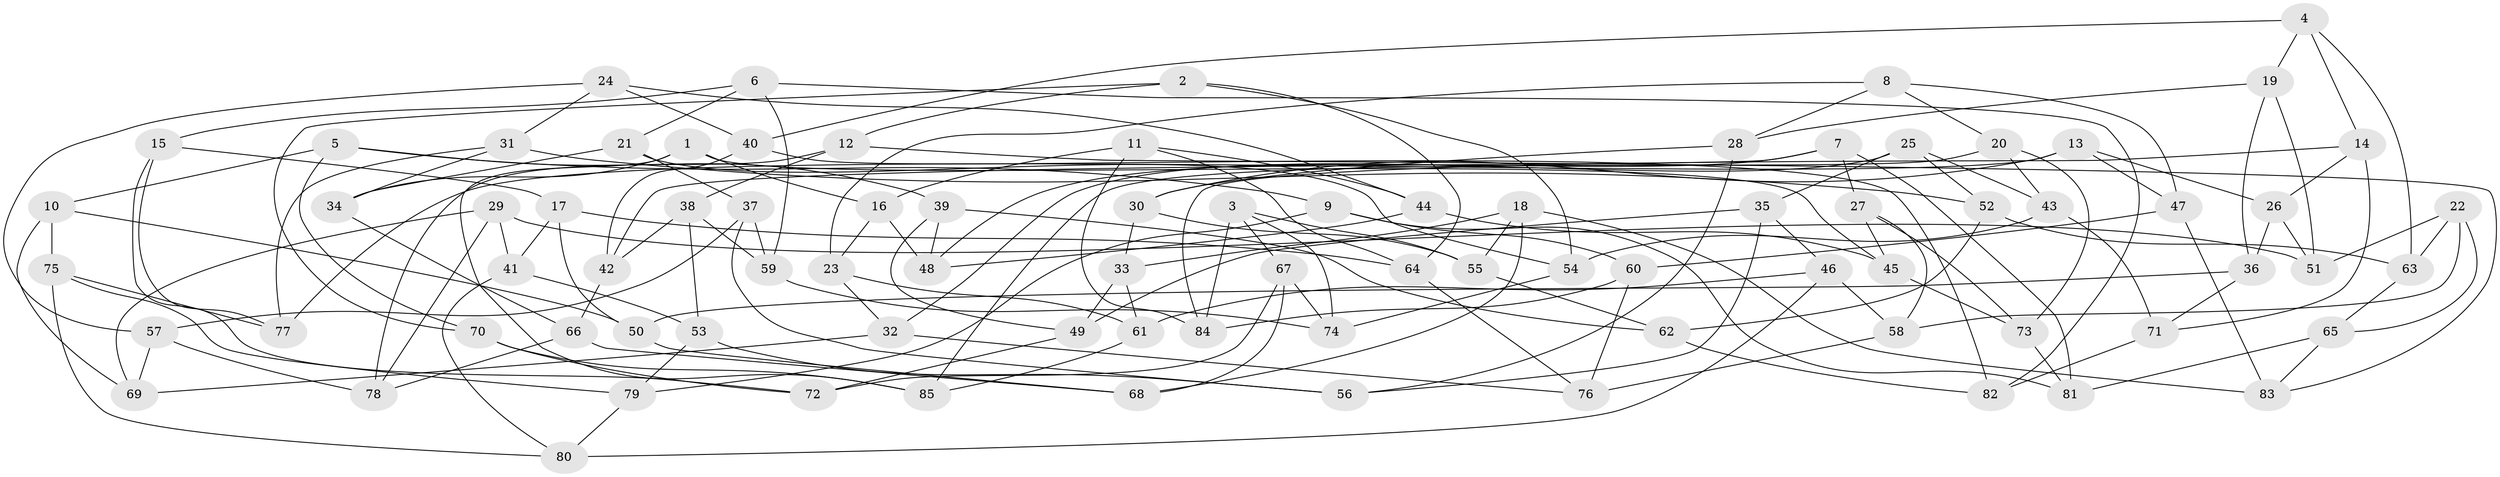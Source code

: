// coarse degree distribution, {4: 0.559322033898305, 6: 0.3728813559322034, 5: 0.06779661016949153}
// Generated by graph-tools (version 1.1) at 2025/24/03/03/25 07:24:27]
// undirected, 85 vertices, 170 edges
graph export_dot {
graph [start="1"]
  node [color=gray90,style=filled];
  1;
  2;
  3;
  4;
  5;
  6;
  7;
  8;
  9;
  10;
  11;
  12;
  13;
  14;
  15;
  16;
  17;
  18;
  19;
  20;
  21;
  22;
  23;
  24;
  25;
  26;
  27;
  28;
  29;
  30;
  31;
  32;
  33;
  34;
  35;
  36;
  37;
  38;
  39;
  40;
  41;
  42;
  43;
  44;
  45;
  46;
  47;
  48;
  49;
  50;
  51;
  52;
  53;
  54;
  55;
  56;
  57;
  58;
  59;
  60;
  61;
  62;
  63;
  64;
  65;
  66;
  67;
  68;
  69;
  70;
  71;
  72;
  73;
  74;
  75;
  76;
  77;
  78;
  79;
  80;
  81;
  82;
  83;
  84;
  85;
  1 -- 16;
  1 -- 45;
  1 -- 34;
  1 -- 85;
  2 -- 54;
  2 -- 64;
  2 -- 70;
  2 -- 12;
  3 -- 67;
  3 -- 74;
  3 -- 84;
  3 -- 55;
  4 -- 63;
  4 -- 14;
  4 -- 19;
  4 -- 40;
  5 -- 39;
  5 -- 9;
  5 -- 10;
  5 -- 70;
  6 -- 21;
  6 -- 59;
  6 -- 15;
  6 -- 82;
  7 -- 48;
  7 -- 81;
  7 -- 42;
  7 -- 27;
  8 -- 28;
  8 -- 20;
  8 -- 23;
  8 -- 47;
  9 -- 60;
  9 -- 79;
  9 -- 81;
  10 -- 50;
  10 -- 69;
  10 -- 75;
  11 -- 84;
  11 -- 44;
  11 -- 64;
  11 -- 16;
  12 -- 38;
  12 -- 83;
  12 -- 78;
  13 -- 26;
  13 -- 77;
  13 -- 30;
  13 -- 47;
  14 -- 84;
  14 -- 26;
  14 -- 71;
  15 -- 77;
  15 -- 17;
  15 -- 72;
  16 -- 23;
  16 -- 48;
  17 -- 41;
  17 -- 64;
  17 -- 50;
  18 -- 83;
  18 -- 55;
  18 -- 68;
  18 -- 33;
  19 -- 28;
  19 -- 51;
  19 -- 36;
  20 -- 73;
  20 -- 85;
  20 -- 43;
  21 -- 34;
  21 -- 37;
  21 -- 54;
  22 -- 63;
  22 -- 65;
  22 -- 51;
  22 -- 58;
  23 -- 32;
  23 -- 61;
  24 -- 31;
  24 -- 40;
  24 -- 57;
  24 -- 44;
  25 -- 52;
  25 -- 32;
  25 -- 35;
  25 -- 43;
  26 -- 51;
  26 -- 36;
  27 -- 73;
  27 -- 58;
  27 -- 45;
  28 -- 30;
  28 -- 56;
  29 -- 51;
  29 -- 78;
  29 -- 69;
  29 -- 41;
  30 -- 33;
  30 -- 55;
  31 -- 34;
  31 -- 52;
  31 -- 77;
  32 -- 69;
  32 -- 76;
  33 -- 49;
  33 -- 61;
  34 -- 66;
  35 -- 56;
  35 -- 46;
  35 -- 49;
  36 -- 50;
  36 -- 71;
  37 -- 57;
  37 -- 59;
  37 -- 56;
  38 -- 59;
  38 -- 53;
  38 -- 42;
  39 -- 48;
  39 -- 62;
  39 -- 49;
  40 -- 42;
  40 -- 82;
  41 -- 80;
  41 -- 53;
  42 -- 66;
  43 -- 71;
  43 -- 54;
  44 -- 45;
  44 -- 48;
  45 -- 73;
  46 -- 61;
  46 -- 58;
  46 -- 80;
  47 -- 60;
  47 -- 83;
  49 -- 72;
  50 -- 68;
  52 -- 62;
  52 -- 63;
  53 -- 79;
  53 -- 56;
  54 -- 74;
  55 -- 62;
  57 -- 69;
  57 -- 78;
  58 -- 76;
  59 -- 74;
  60 -- 84;
  60 -- 76;
  61 -- 85;
  62 -- 82;
  63 -- 65;
  64 -- 76;
  65 -- 81;
  65 -- 83;
  66 -- 78;
  66 -- 68;
  67 -- 72;
  67 -- 74;
  67 -- 68;
  70 -- 72;
  70 -- 85;
  71 -- 82;
  73 -- 81;
  75 -- 77;
  75 -- 79;
  75 -- 80;
  79 -- 80;
}

